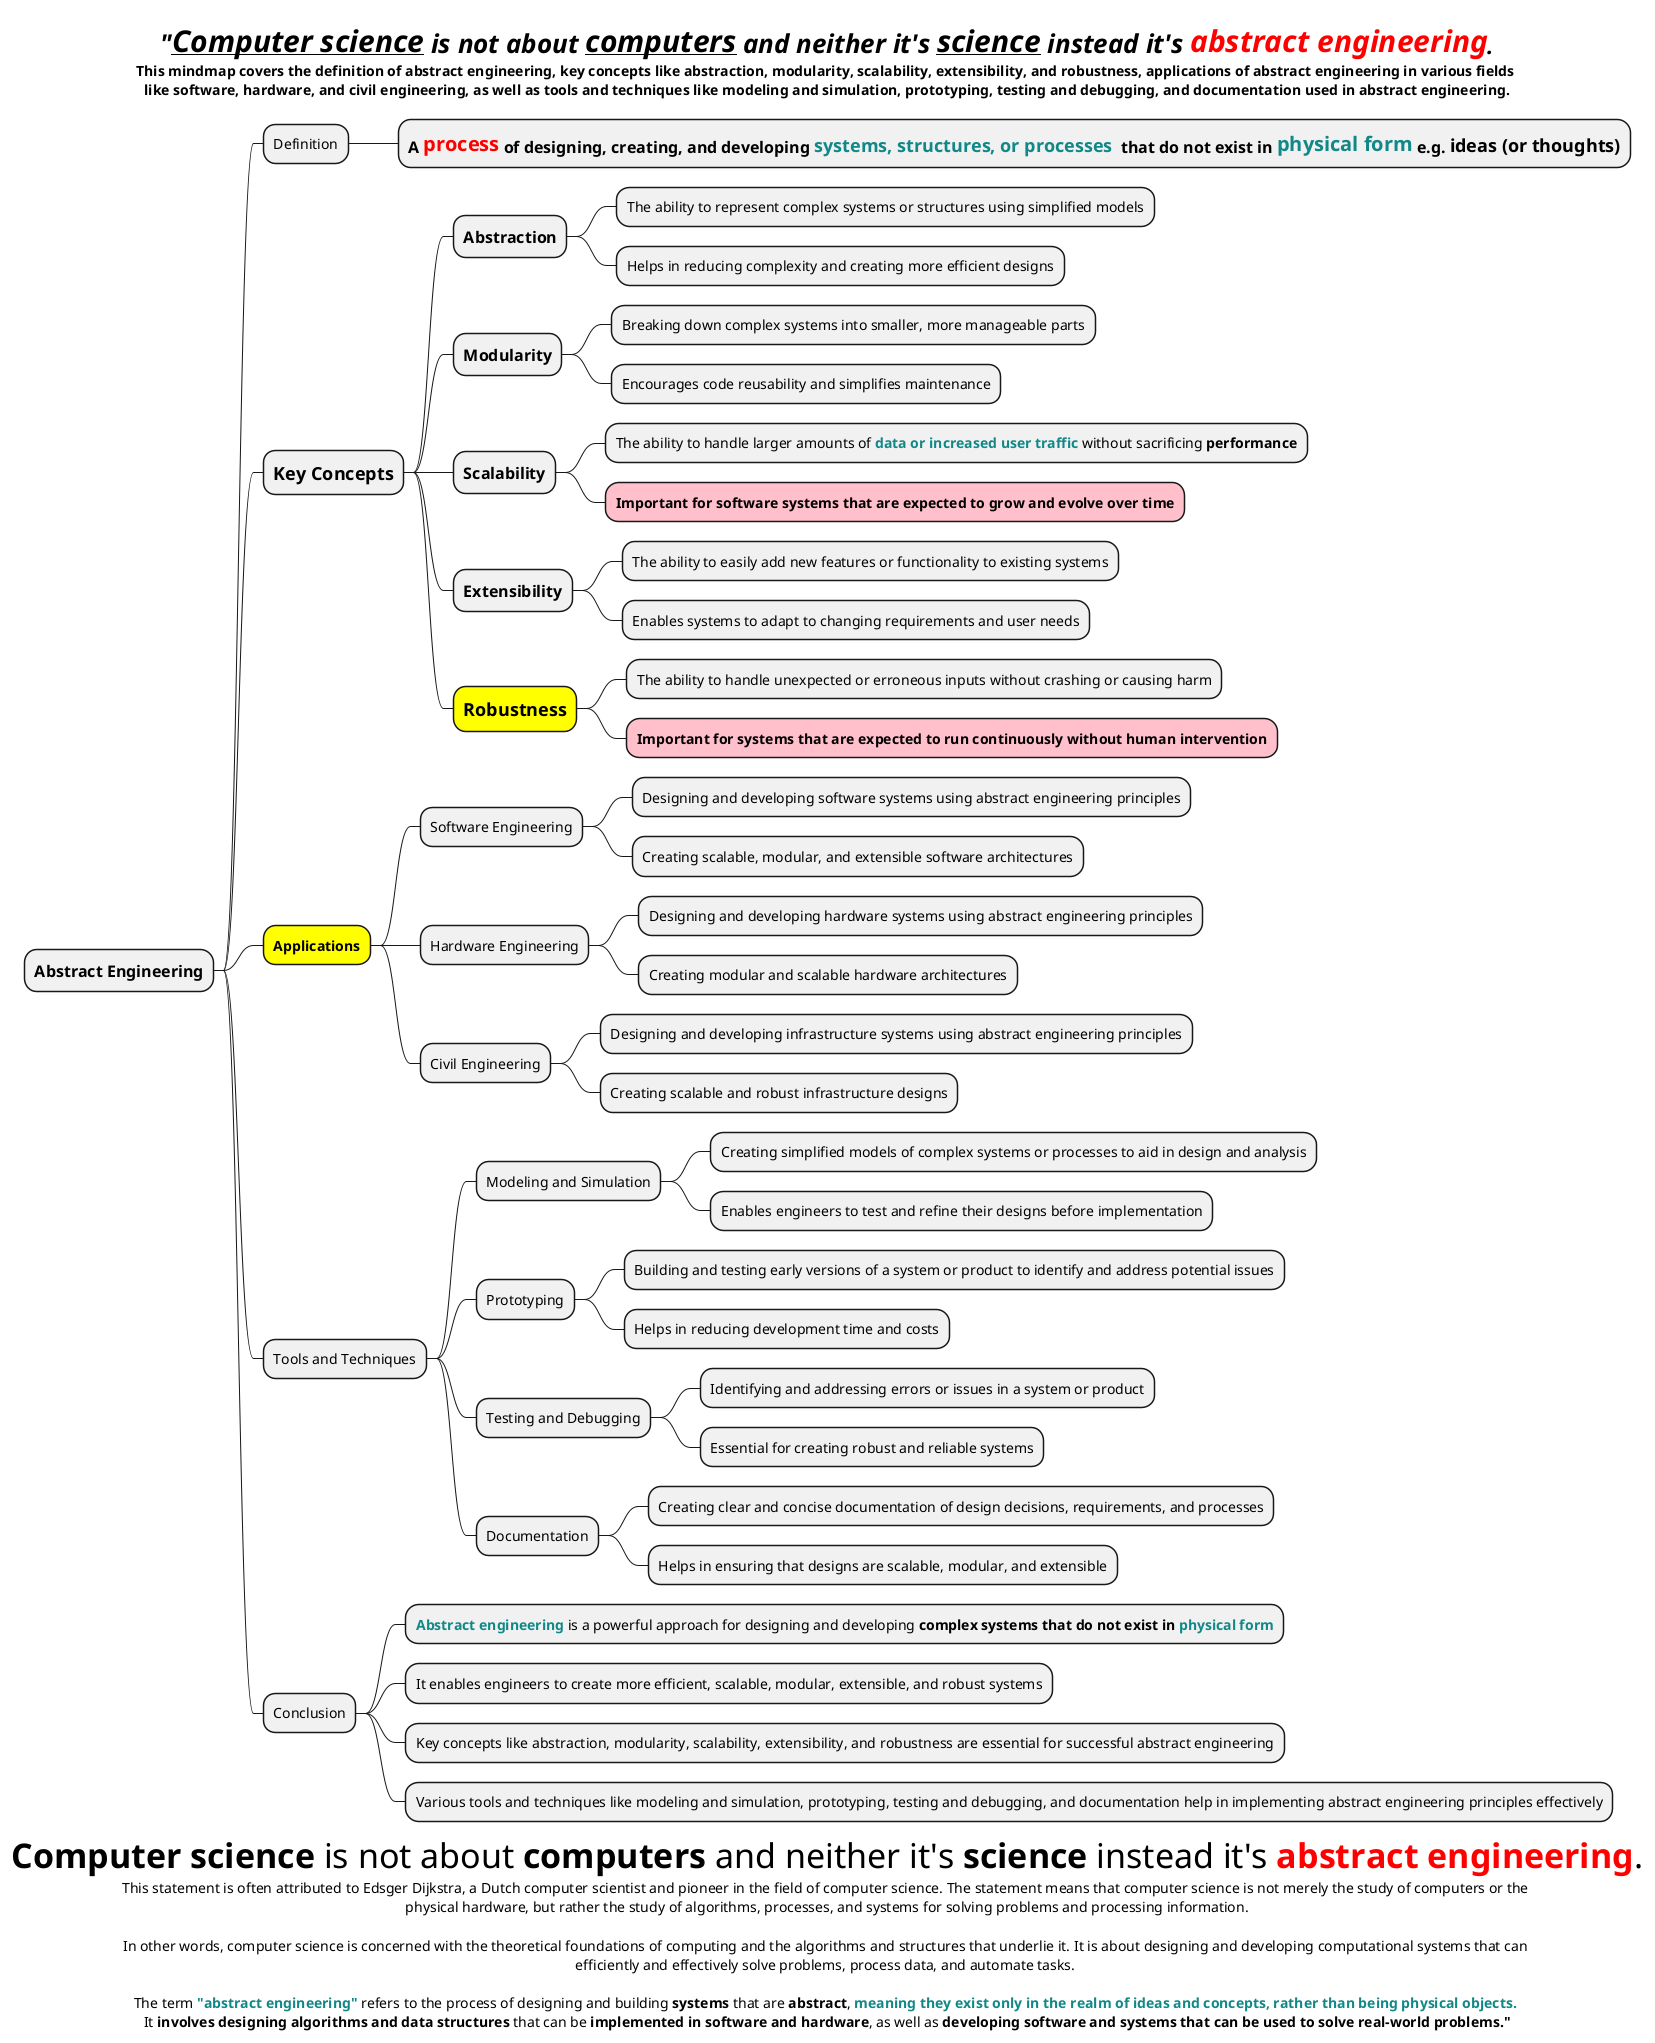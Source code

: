 @startmindmap

title = //**"__Computer science__ is not about __computers__ and neither it's __science__ instead it's **<color #red>**abstract engineering**</color>.// \nThis mindmap covers the definition of abstract engineering, key concepts like abstraction, modularity, scalability, extensibility, and robustness, applications of abstract engineering in various fields \nlike software, hardware, and civil engineering, as well as tools and techniques like modeling and simulation, prototyping, testing and debugging, and documentation used in abstract engineering.
caption <size:34>**Computer science** is not about **computers** and neither it's **science** instead it's <color #red>**abstract engineering**</color>.\nThis statement is often attributed to Edsger Dijkstra, a Dutch computer scientist and pioneer in the field of computer science. The statement means that computer science is not merely the study of computers or the \nphysical hardware, but rather the study of algorithms, processes, and systems for solving problems and processing information.\n\nIn other words, computer science is concerned with the theoretical foundations of computing and the algorithms and structures that underlie it. It is about designing and developing computational systems that can \nefficiently and effectively solve problems, process data, and automate tasks. \n\nThe term <color #118888>**"abstract engineering"**</color> refers to the process of designing and building **systems** that are **abstract**, <color #118888>**meaning they exist only in the realm of ideas and concepts, rather than being physical objects.**</color> \nIt **involves designing algorithms and data structures** that can be **implemented in software and hardware**, as well as **developing software and systems that can be used to solve real-world problems."**


* ===**Abstract Engineering**
** Definition
*** ==A <color #red>**process**</color> of designing, creating, and developing <color #118888>systems, structures, or processes</color>  that do not exist in <color #118888>**physical form**</color> e.g. **ideas (or thoughts)**
** =Key Concepts
*** ==Abstraction
**** The ability to represent complex systems or structures using simplified models
**** Helps in reducing complexity and creating more efficient designs
*** ==Modularity
**** Breaking down complex systems into smaller, more manageable parts
**** Encourages code reusability and simplifies maintenance
*** ==Scalability
**** The ability to handle larger amounts of <color #118888>**data or increased user traffic**</color> without sacrificing **performance**
****[#pink] **Important for software systems that are expected to grow and evolve over time**
*** ==Extensibility
**** The ability to easily add new features or functionality to existing systems
**** Enables systems to adapt to changing requirements and user needs
***[#yellow] ==**Robustness**
**** The ability to handle unexpected or erroneous inputs without crashing or causing harm
****[#pink] **Important for systems that are expected to run continuously without human intervention**
**[#yellow] **Applications**
*** Software Engineering
**** Designing and developing software systems using abstract engineering principles
**** Creating scalable, modular, and extensible software architectures
*** Hardware Engineering
**** Designing and developing hardware systems using abstract engineering principles
**** Creating modular and scalable hardware architectures
*** Civil Engineering
**** Designing and developing infrastructure systems using abstract engineering principles
**** Creating scalable and robust infrastructure designs
** Tools and Techniques
*** Modeling and Simulation
**** Creating simplified models of complex systems or processes to aid in design and analysis
**** Enables engineers to test and refine their designs before implementation
*** Prototyping
**** Building and testing early versions of a system or product to identify and address potential issues
**** Helps in reducing development time and costs
*** Testing and Debugging
**** Identifying and addressing errors or issues in a system or product
**** Essential for creating robust and reliable systems
*** Documentation
**** Creating clear and concise documentation of design decisions, requirements, and processes
**** Helps in ensuring that designs are scalable, modular, and extensible
** Conclusion
*** <color #118888>**Abstract engineering**</color> is a powerful approach for designing and developing **complex systems that do not exist in** <color #118888>**physical form**</color>
*** It enables engineers to create more efficient, scalable, modular, extensible, and robust systems
*** Key concepts like abstraction, modularity, scalability, extensibility, and robustness are essential for successful abstract engineering
*** Various tools and techniques like modeling and simulation, prototyping, testing and debugging, and documentation help in implementing abstract engineering principles effectively
@endmindmap
